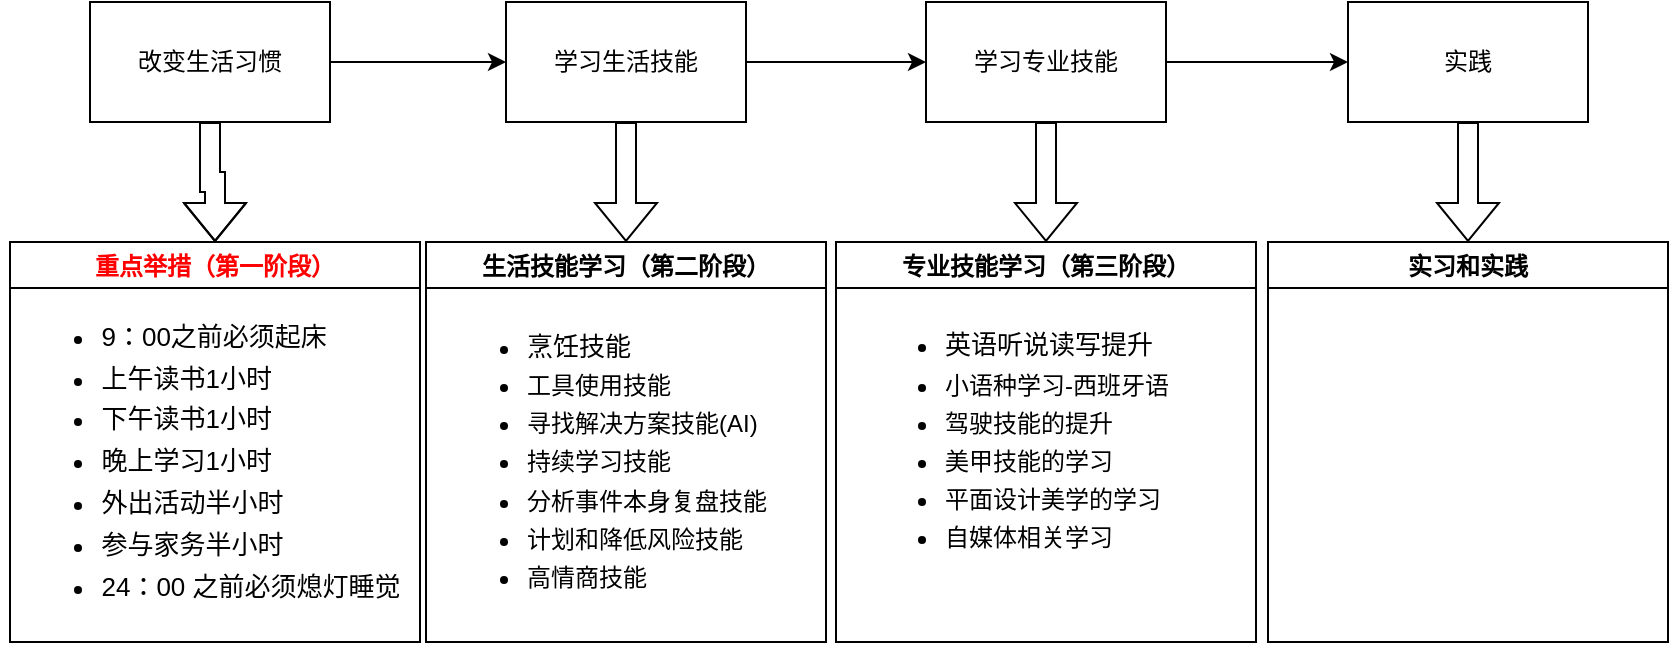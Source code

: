 <mxfile version="27.1.4">
  <diagram name="第 1 页" id="C3XO-QxFeKo6YsYlZuPU">
    <mxGraphModel dx="1042" dy="535" grid="1" gridSize="10" guides="1" tooltips="1" connect="1" arrows="1" fold="1" page="1" pageScale="1" pageWidth="827" pageHeight="1169" math="0" shadow="0">
      <root>
        <mxCell id="0" />
        <mxCell id="1" parent="0" />
        <mxCell id="s-qvJ4FQePMg8JL_yR_o-13" value="重点举措（第一阶段）" style="swimlane;fontColor=#FF0000;" parent="1" vertex="1">
          <mxGeometry x="82" y="200" width="205" height="200" as="geometry" />
        </mxCell>
        <mxCell id="2pKCkxB4eQbUYBymHreq-1" value="&lt;div style=&quot;line-height: 160%;&quot;&gt;&lt;div style=&quot;text-align: left;&quot;&gt;&lt;ul&gt;&lt;li&gt;&lt;font style=&quot;line-height: 160%; font-size: 13px;&quot;&gt;9：00之前必须起床&lt;/font&gt;&lt;/li&gt;&lt;li&gt;&lt;font style=&quot;line-height: 160%; font-size: 13px;&quot;&gt;上午读书1小时&lt;/font&gt;&lt;/li&gt;&lt;li&gt;&lt;font style=&quot;line-height: 160%; font-size: 13px;&quot;&gt;下午读书1小时&lt;/font&gt;&lt;/li&gt;&lt;li&gt;&lt;font style=&quot;line-height: 160%; font-size: 13px;&quot;&gt;晚上学习1小时&lt;/font&gt;&lt;/li&gt;&lt;li&gt;&lt;font style=&quot;line-height: 160%; font-size: 13px;&quot;&gt;外出活动半小时&lt;/font&gt;&lt;/li&gt;&lt;li&gt;&lt;font style=&quot;line-height: 160%; font-size: 13px;&quot;&gt;参与家务半小时&lt;/font&gt;&lt;/li&gt;&lt;li&gt;&lt;span style=&quot;background-color: transparent; color: light-dark(rgb(0, 0, 0), rgb(255, 255, 255));&quot;&gt;&lt;font style=&quot;line-height: 160%; font-size: 13px;&quot;&gt;24：00 之前必须熄灯睡觉&lt;/font&gt;&lt;/span&gt;&lt;/li&gt;&lt;/ul&gt;&lt;/div&gt;&lt;div&gt;&lt;div&gt;&lt;/div&gt;&lt;/div&gt;&lt;/div&gt;" style="text;html=1;align=center;verticalAlign=middle;resizable=0;points=[];autosize=1;strokeColor=none;fillColor=none;" vertex="1" parent="s-qvJ4FQePMg8JL_yR_o-13">
          <mxGeometry x="-5" y="20" width="210" height="180" as="geometry" />
        </mxCell>
        <mxCell id="s-qvJ4FQePMg8JL_yR_o-23" value="" style="group" parent="1" vertex="1" connectable="0">
          <mxGeometry x="120" y="80" width="700" height="60" as="geometry" />
        </mxCell>
        <mxCell id="s-qvJ4FQePMg8JL_yR_o-20" style="edgeStyle=orthogonalEdgeStyle;rounded=0;orthogonalLoop=1;jettySize=auto;html=1;exitX=1;exitY=0.5;exitDx=0;exitDy=0;" parent="s-qvJ4FQePMg8JL_yR_o-23" source="s-qvJ4FQePMg8JL_yR_o-15" target="s-qvJ4FQePMg8JL_yR_o-16" edge="1">
          <mxGeometry relative="1" as="geometry" />
        </mxCell>
        <mxCell id="s-qvJ4FQePMg8JL_yR_o-15" value="改变生活习惯" style="rounded=0;whiteSpace=wrap;html=1;" parent="s-qvJ4FQePMg8JL_yR_o-23" vertex="1">
          <mxGeometry x="2" width="120" height="60" as="geometry" />
        </mxCell>
        <mxCell id="s-qvJ4FQePMg8JL_yR_o-21" style="edgeStyle=orthogonalEdgeStyle;rounded=0;orthogonalLoop=1;jettySize=auto;html=1;exitX=1;exitY=0.5;exitDx=0;exitDy=0;" parent="s-qvJ4FQePMg8JL_yR_o-23" source="s-qvJ4FQePMg8JL_yR_o-16" target="s-qvJ4FQePMg8JL_yR_o-17" edge="1">
          <mxGeometry relative="1" as="geometry" />
        </mxCell>
        <mxCell id="s-qvJ4FQePMg8JL_yR_o-16" value="学习生活技能" style="rounded=0;whiteSpace=wrap;html=1;" parent="s-qvJ4FQePMg8JL_yR_o-23" vertex="1">
          <mxGeometry x="210" width="120" height="60" as="geometry" />
        </mxCell>
        <mxCell id="s-qvJ4FQePMg8JL_yR_o-17" value="学习专业技能" style="rounded=0;whiteSpace=wrap;html=1;" parent="s-qvJ4FQePMg8JL_yR_o-23" vertex="1">
          <mxGeometry x="420" width="120" height="60" as="geometry" />
        </mxCell>
        <mxCell id="s-qvJ4FQePMg8JL_yR_o-24" value="生活技能学习（第二阶段）" style="swimlane;" parent="1" vertex="1">
          <mxGeometry x="290" y="200" width="200" height="200" as="geometry" />
        </mxCell>
        <mxCell id="2pKCkxB4eQbUYBymHreq-3" value="&lt;div style=&quot;line-height: 160%;&quot;&gt;&lt;div style=&quot;text-align: left;&quot;&gt;&lt;ul&gt;&lt;li&gt;&lt;span style=&quot;font-size: 13px;&quot;&gt;烹饪技能&lt;/span&gt;&lt;/li&gt;&lt;li&gt;工具使用技能&lt;/li&gt;&lt;li&gt;寻找解决方案技能(AI)&lt;/li&gt;&lt;li&gt;持续学习技能&lt;/li&gt;&lt;li&gt;分析事件本身复盘技能&lt;/li&gt;&lt;li&gt;计划和降低风险技能&lt;/li&gt;&lt;li&gt;高情商技能&lt;/li&gt;&lt;/ul&gt;&lt;/div&gt;&lt;div&gt;&lt;div&gt;&lt;/div&gt;&lt;/div&gt;&lt;/div&gt;" style="text;html=1;align=center;verticalAlign=middle;resizable=0;points=[];autosize=1;strokeColor=none;fillColor=none;" vertex="1" parent="s-qvJ4FQePMg8JL_yR_o-24">
          <mxGeometry y="25" width="180" height="170" as="geometry" />
        </mxCell>
        <mxCell id="s-qvJ4FQePMg8JL_yR_o-25" value="专业技能学习（第三阶段）" style="swimlane;" parent="1" vertex="1">
          <mxGeometry x="495" y="200" width="210" height="200" as="geometry" />
        </mxCell>
        <mxCell id="2pKCkxB4eQbUYBymHreq-6" value="&lt;div style=&quot;line-height: 160%;&quot;&gt;&lt;div style=&quot;text-align: left;&quot;&gt;&lt;ul&gt;&lt;li&gt;&lt;span style=&quot;font-size: 13px;&quot;&gt;英语听说读写提升&lt;/span&gt;&lt;/li&gt;&lt;li&gt;小语种学习-西班牙语&lt;/li&gt;&lt;li&gt;驾驶技能的提升&lt;/li&gt;&lt;li&gt;美甲技能的学习&lt;/li&gt;&lt;li&gt;平面设计美学的学习&lt;/li&gt;&lt;li&gt;自媒体相关学习&lt;/li&gt;&lt;/ul&gt;&lt;/div&gt;&lt;div&gt;&lt;div&gt;&lt;/div&gt;&lt;/div&gt;&lt;/div&gt;" style="text;html=1;align=center;verticalAlign=middle;resizable=0;points=[];autosize=1;strokeColor=none;fillColor=none;" vertex="1" parent="s-qvJ4FQePMg8JL_yR_o-25">
          <mxGeometry y="25" width="180" height="150" as="geometry" />
        </mxCell>
        <mxCell id="s-qvJ4FQePMg8JL_yR_o-26" value="实习和实践" style="swimlane;" parent="1" vertex="1">
          <mxGeometry x="711" y="200" width="200" height="200" as="geometry" />
        </mxCell>
        <mxCell id="2pKCkxB4eQbUYBymHreq-10" style="edgeStyle=orthogonalEdgeStyle;shape=flexArrow;rounded=0;orthogonalLoop=1;jettySize=auto;html=1;exitX=0.5;exitY=1;exitDx=0;exitDy=0;entryX=0.5;entryY=0;entryDx=0;entryDy=0;" edge="1" parent="1" source="s-qvJ4FQePMg8JL_yR_o-18" target="s-qvJ4FQePMg8JL_yR_o-26">
          <mxGeometry relative="1" as="geometry" />
        </mxCell>
        <mxCell id="s-qvJ4FQePMg8JL_yR_o-18" value="实践" style="rounded=0;whiteSpace=wrap;html=1;" parent="1" vertex="1">
          <mxGeometry x="751" y="80" width="120" height="60" as="geometry" />
        </mxCell>
        <mxCell id="s-qvJ4FQePMg8JL_yR_o-22" style="edgeStyle=orthogonalEdgeStyle;rounded=0;orthogonalLoop=1;jettySize=auto;html=1;exitX=1;exitY=0.5;exitDx=0;exitDy=0;entryX=0;entryY=0.5;entryDx=0;entryDy=0;" parent="1" source="s-qvJ4FQePMg8JL_yR_o-17" target="s-qvJ4FQePMg8JL_yR_o-18" edge="1">
          <mxGeometry relative="1" as="geometry" />
        </mxCell>
        <mxCell id="2pKCkxB4eQbUYBymHreq-2" style="edgeStyle=orthogonalEdgeStyle;shape=flexArrow;rounded=0;orthogonalLoop=1;jettySize=auto;html=1;exitX=0.5;exitY=1;exitDx=0;exitDy=0;entryX=0.5;entryY=0;entryDx=0;entryDy=0;" edge="1" parent="1" source="s-qvJ4FQePMg8JL_yR_o-15" target="s-qvJ4FQePMg8JL_yR_o-13">
          <mxGeometry relative="1" as="geometry" />
        </mxCell>
        <mxCell id="2pKCkxB4eQbUYBymHreq-7" style="edgeStyle=orthogonalEdgeStyle;shape=flexArrow;rounded=0;orthogonalLoop=1;jettySize=auto;html=1;exitX=0.5;exitY=1;exitDx=0;exitDy=0;entryX=0.5;entryY=0;entryDx=0;entryDy=0;" edge="1" parent="1" source="s-qvJ4FQePMg8JL_yR_o-16" target="s-qvJ4FQePMg8JL_yR_o-24">
          <mxGeometry relative="1" as="geometry" />
        </mxCell>
        <mxCell id="2pKCkxB4eQbUYBymHreq-9" style="edgeStyle=orthogonalEdgeStyle;shape=flexArrow;rounded=0;orthogonalLoop=1;jettySize=auto;html=1;exitX=0.5;exitY=1;exitDx=0;exitDy=0;entryX=0.5;entryY=0;entryDx=0;entryDy=0;" edge="1" parent="1" source="s-qvJ4FQePMg8JL_yR_o-17" target="s-qvJ4FQePMg8JL_yR_o-25">
          <mxGeometry relative="1" as="geometry" />
        </mxCell>
      </root>
    </mxGraphModel>
  </diagram>
</mxfile>
